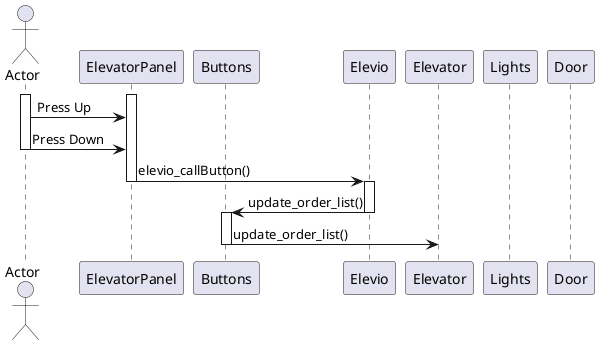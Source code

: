 https://plantuml.com/sequence-diagram



@startuml
actor       Actor       as Actor
participant ElevatorPanel    as ElevatorPanel
participant Buttons     as Buttons
participant Elevio    as Elevio
participant Elevator    as Elevator
participant Lights      as Lights
participant Door        as Door

activate ElevatorPanel
activate Actor
Actor -> ElevatorPanel : Press Up
Actor -> ElevatorPanel : Press Down
deactivate Actor

ElevatorPanel -> Elevio : elevio_callButton()
deactivate ElevatorPanel

activate Elevio
Elevio -> Buttons : update_order_list()
deactivate Elevio

activate Buttons
Buttons -> Elevator : update_order_list()
deactivate Buttons


@enduml

